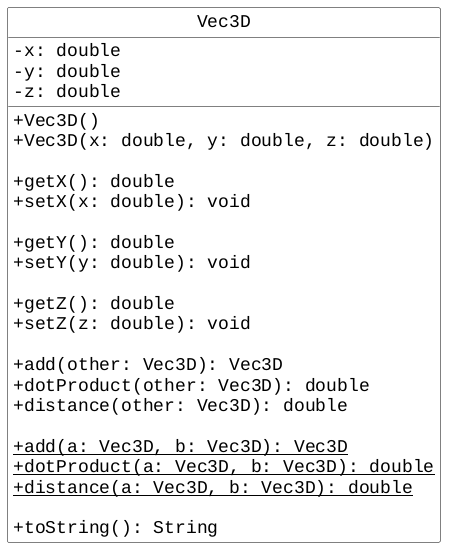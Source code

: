 @startuml
skinparam classbackgroundcolor #ffffff
skinparam classdiamondbackgroundcolor #ffffff
skinparam classdiamondbordercolor #000000
skinparam classbordercolor #000000
skinparam classfontsize 18
skinparam classfontname "Liberation Mono"
skinparam classattributefontsize 18
skinparam classattributefontname "Liberation Mono"
skinparam classAttributeIconSize 0
hide circle
class Vec3D {
  - x: double
  - y: double
  - z: double
  
  + Vec3D()
  + Vec3D(x: double, y: double, z: double)
  
  + getX(): double
  + setX(x: double): void
  
  + getY(): double
  + setY(y: double): void
  
  + getZ(): double
  + setZ(z: double): void
  
  + add(other: Vec3D): Vec3D
  + dotProduct(other: Vec3D): double
  + distance(other: Vec3D): double
  
  {static} + add(a: Vec3D, b: Vec3D): Vec3D
  {static} + dotProduct(a: Vec3D, b: Vec3D): double
  {static} + distance(a: Vec3D, b: Vec3D): double
  
  + toString(): String
}
@enduml
